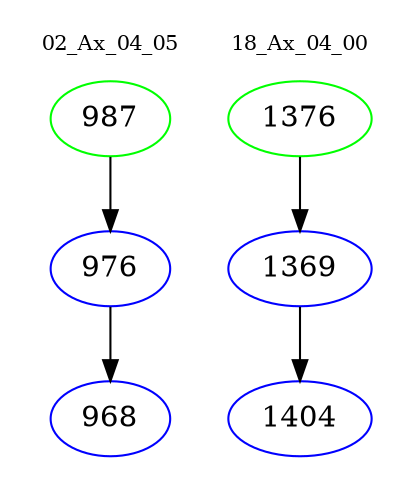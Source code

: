 digraph{
subgraph cluster_0 {
color = white
label = "02_Ax_04_05";
fontsize=10;
T0_987 [label="987", color="green"]
T0_987 -> T0_976 [color="black"]
T0_976 [label="976", color="blue"]
T0_976 -> T0_968 [color="black"]
T0_968 [label="968", color="blue"]
}
subgraph cluster_1 {
color = white
label = "18_Ax_04_00";
fontsize=10;
T1_1376 [label="1376", color="green"]
T1_1376 -> T1_1369 [color="black"]
T1_1369 [label="1369", color="blue"]
T1_1369 -> T1_1404 [color="black"]
T1_1404 [label="1404", color="blue"]
}
}
